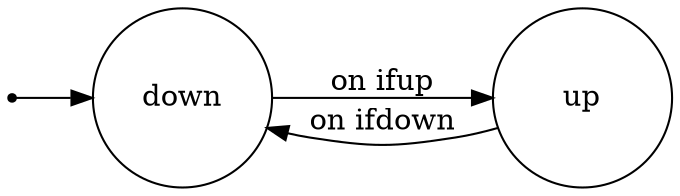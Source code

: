 digraph g {
    rankdir=LR;
    edge[splines="curved"];

    node[shape=point];
    start;

    node[fixedsize=true, width=1.2, shape=circle];

   start -> down;
   down -> up [label="on ifup"];
   up -> down [label="on ifdown"];
}
